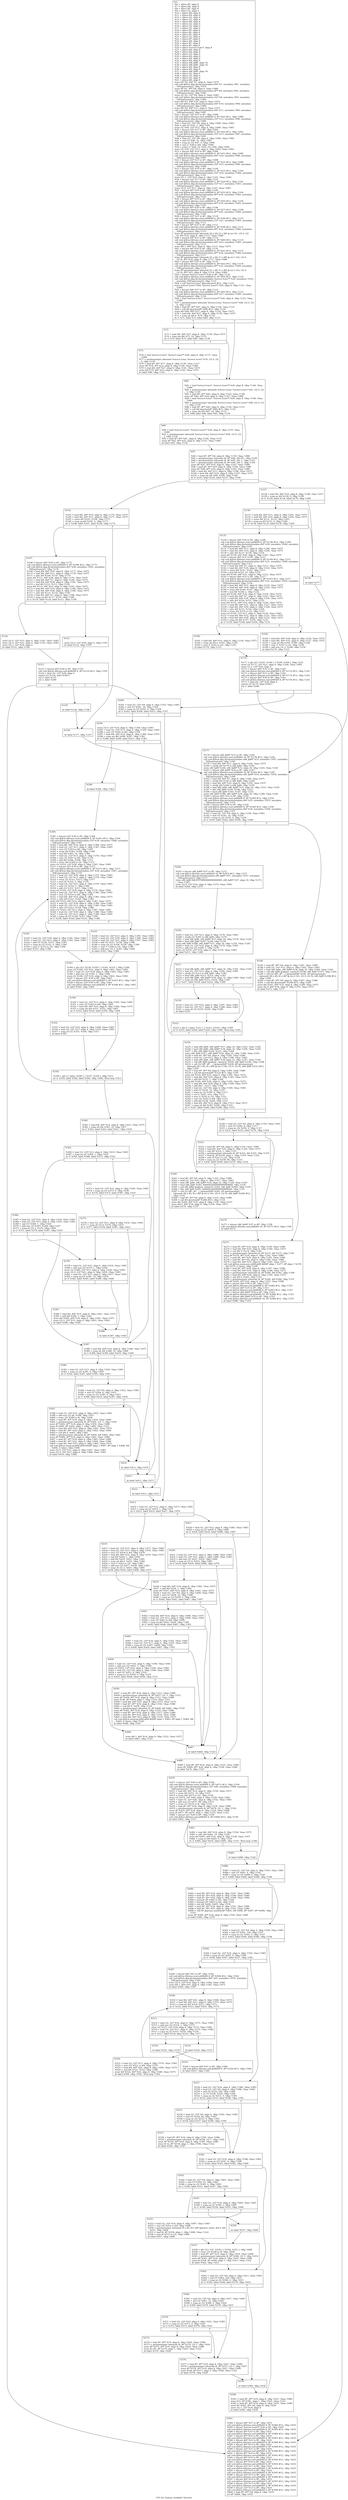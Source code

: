 digraph "CFG for 'human_readable' function" {
	label="CFG for 'human_readable' function";

	Node0x1908ae0 [shape=record,label="{%5:\l  %6 = alloca i8*, align 8\l  %7 = alloca i64, align 8\l  %8 = alloca i8*, align 8\l  %9 = alloca i32, align 4\l  %10 = alloca i64, align 8\l  %11 = alloca i64, align 8\l  %12 = alloca i32, align 4\l  %13 = alloca i32, align 4\l  %14 = alloca i64, align 8\l  %15 = alloca i32, align 4\l  %16 = alloca i32, align 4\l  %17 = alloca i32, align 4\l  %18 = alloca i8*, align 8\l  %19 = alloca i8*, align 8\l  %20 = alloca i8*, align 8\l  %21 = alloca i32, align 4\l  %22 = alloca i8*, align 8\l  %23 = alloca i64, align 8\l  %24 = alloca i8*, align 8\l  %25 = alloca i8*, align 8\l  %26 = alloca %struct.lconv*, align 8\l  %27 = alloca i64, align 8\l  %28 = alloca i64, align 8\l  %29 = alloca i32, align 4\l  %30 = alloca i64, align 8\l  %31 = alloca i64, align 8\l  %32 = alloca i64, align 8\l  %33 = alloca x86_fp80, align 16\l  %34 = alloca x86_fp80, align 16\l  %35 = alloca i64, align 8\l  %36 = alloca i64, align 8\l  %37 = alloca x86_fp80, align 16\l  %38 = alloca i32, align 4\l  %39 = alloca i32, align 4\l  %40 = alloca i32, align 4\l  %41 = alloca i64, align 8\l  store i64 %0, i64* %7, align 8, !tbaa !1075\l  call void @llvm.dbg.declare(metadata i64* %7, metadata !991, metadata\l... !DIExpression()), !dbg !1079\l  store i8* %1, i8** %8, align 8, !tbaa !1080\l  call void @llvm.dbg.declare(metadata i8** %8, metadata !992, metadata\l... !DIExpression()), !dbg !1082\l  store i32 %2, i32* %9, align 4, !tbaa !1083\l  call void @llvm.dbg.declare(metadata i32* %9, metadata !993, metadata\l... !DIExpression()), !dbg !1085\l  store i64 %3, i64* %10, align 8, !tbaa !1075\l  call void @llvm.dbg.declare(metadata i64* %10, metadata !994, metadata\l... !DIExpression()), !dbg !1086\l  store i64 %4, i64* %11, align 8, !tbaa !1075\l  call void @llvm.dbg.declare(metadata i64* %11, metadata !995, metadata\l... !DIExpression()), !dbg !1087\l  %42 = bitcast i32* %12 to i8*, !dbg !1088\l  call void @llvm.lifetime.start.p0i8(i64 4, i8* %42) #12, !dbg !1088\l  call void @llvm.dbg.declare(metadata i32* %12, metadata !996, metadata\l... !DIExpression()), !dbg !1089\l  %43 = load i32, i32* %9, align 4, !dbg !1090, !tbaa !1083\l  %44 = and i32 %43, 3, !dbg !1091\l  store i32 %44, i32* %12, align 4, !dbg !1089, !tbaa !1083\l  %45 = bitcast i32* %13 to i8*, !dbg !1092\l  call void @llvm.lifetime.start.p0i8(i64 4, i8* %45) #12, !dbg !1092\l  call void @llvm.dbg.declare(metadata i32* %13, metadata !997, metadata\l... !DIExpression()), !dbg !1093\l  %46 = load i32, i32* %9, align 4, !dbg !1094, !tbaa !1083\l  %47 = and i32 %46, 32, !dbg !1095\l  %48 = icmp ne i32 %47, 0, !dbg !1094\l  %49 = zext i1 %48 to i64, !dbg !1094\l  %50 = select i1 %48, i32 1024, i32 1000, !dbg !1094\l  store i32 %50, i32* %13, align 4, !dbg !1093, !tbaa !1083\l  %51 = bitcast i64* %14 to i8*, !dbg !1096\l  call void @llvm.lifetime.start.p0i8(i64 8, i8* %51) #12, !dbg !1096\l  call void @llvm.dbg.declare(metadata i64* %14, metadata !998, metadata\l... !DIExpression()), !dbg !1097\l  %52 = bitcast i32* %15 to i8*, !dbg !1098\l  call void @llvm.lifetime.start.p0i8(i64 4, i8* %52) #12, !dbg !1098\l  call void @llvm.dbg.declare(metadata i32* %15, metadata !999, metadata\l... !DIExpression()), !dbg !1099\l  %53 = bitcast i32* %16 to i8*, !dbg !1100\l  call void @llvm.lifetime.start.p0i8(i64 4, i8* %53) #12, !dbg !1100\l  call void @llvm.dbg.declare(metadata i32* %16, metadata !1000, metadata\l... !DIExpression()), !dbg !1101\l  store i32 -1, i32* %16, align 4, !dbg !1101, !tbaa !1083\l  %54 = bitcast i32* %17 to i8*, !dbg !1102\l  call void @llvm.lifetime.start.p0i8(i64 4, i8* %54) #12, !dbg !1102\l  call void @llvm.dbg.declare(metadata i32* %17, metadata !1001, metadata\l... !DIExpression()), !dbg !1103\l  store i32 8, i32* %17, align 4, !dbg !1103, !tbaa !1083\l  %55 = bitcast i8** %18 to i8*, !dbg !1104\l  call void @llvm.lifetime.start.p0i8(i64 8, i8* %55) #12, !dbg !1104\l  call void @llvm.dbg.declare(metadata i8** %18, metadata !1002, metadata\l... !DIExpression()), !dbg !1105\l  %56 = bitcast i8** %19 to i8*, !dbg !1106\l  call void @llvm.lifetime.start.p0i8(i64 8, i8* %56) #12, !dbg !1106\l  call void @llvm.dbg.declare(metadata i8** %19, metadata !1003, metadata\l... !DIExpression()), !dbg !1107\l  %57 = bitcast i8** %20 to i8*, !dbg !1108\l  call void @llvm.lifetime.start.p0i8(i64 8, i8* %57) #12, !dbg !1108\l  call void @llvm.dbg.declare(metadata i8** %20, metadata !1004, metadata\l... !DIExpression()), !dbg !1109\l  %58 = bitcast i32* %21 to i8*, !dbg !1110\l  call void @llvm.lifetime.start.p0i8(i64 4, i8* %58) #12, !dbg !1110\l  call void @llvm.dbg.declare(metadata i32* %21, metadata !1005, metadata\l... !DIExpression()), !dbg !1111\l  %59 = bitcast i8** %22 to i8*, !dbg !1112\l  call void @llvm.lifetime.start.p0i8(i64 8, i8* %59) #12, !dbg !1112\l  call void @llvm.dbg.declare(metadata i8** %22, metadata !1006, metadata\l... !DIExpression()), !dbg !1113\l  store i8* getelementptr inbounds ([2 x i8], [2 x i8]* @.str.141, i32 0, i32\l... 0), i8** %22, align 8, !dbg !1113, !tbaa !1080\l  %60 = bitcast i64* %23 to i8*, !dbg !1114\l  call void @llvm.lifetime.start.p0i8(i64 8, i8* %60) #12, !dbg !1114\l  call void @llvm.dbg.declare(metadata i64* %23, metadata !1007, metadata\l... !DIExpression()), !dbg !1115\l  store i64 1, i64* %23, align 8, !dbg !1115, !tbaa !1075\l  %61 = bitcast i8** %24 to i8*, !dbg !1116\l  call void @llvm.lifetime.start.p0i8(i64 8, i8* %61) #12, !dbg !1116\l  call void @llvm.dbg.declare(metadata i8** %24, metadata !1008, metadata\l... !DIExpression()), !dbg !1117\l  store i8* getelementptr inbounds ([1 x i8], [1 x i8]* @.str.1.142, i32 0,\l... i32 0), i8** %24, align 8, !dbg !1117, !tbaa !1080\l  %62 = bitcast i8** %25 to i8*, !dbg !1118\l  call void @llvm.lifetime.start.p0i8(i64 8, i8* %62) #12, !dbg !1118\l  call void @llvm.dbg.declare(metadata i8** %25, metadata !1009, metadata\l... !DIExpression()), !dbg !1119\l  store i8* getelementptr inbounds ([1 x i8], [1 x i8]* @.str.1.142, i32 0,\l... i32 0), i8** %25, align 8, !dbg !1119, !tbaa !1080\l  %63 = bitcast %struct.lconv** %26 to i8*, !dbg !1120\l  call void @llvm.lifetime.start.p0i8(i64 8, i8* %63) #12, !dbg !1120\l  call void @llvm.dbg.declare(metadata %struct.lconv** %26, metadata !1010,\l... metadata !DIExpression()), !dbg !1121\l  %64 = call %struct.lconv* @localeconv() #12, !dbg !1122\l  store %struct.lconv* %64, %struct.lconv** %26, align 8, !dbg !1121, !tbaa\l... !1080\l  %65 = bitcast i64* %27 to i8*, !dbg !1123\l  call void @llvm.lifetime.start.p0i8(i64 8, i8* %65) #12, !dbg !1123\l  call void @llvm.dbg.declare(metadata i64* %27, metadata !1040, metadata\l... !DIExpression()), !dbg !1124\l  %66 = load %struct.lconv*, %struct.lconv** %26, align 8, !dbg !1125, !tbaa\l... !1080\l  %67 = getelementptr inbounds %struct.lconv, %struct.lconv* %66, i32 0, i32\l... 0, !dbg !1126\l  %68 = load i8*, i8** %67, align 8, !dbg !1126, !tbaa !1127\l  %69 = call i64 @strlen(i8* %68) #15, !dbg !1129\l  store i64 %69, i64* %27, align 8, !dbg !1124, !tbaa !1075\l  %70 = load i64, i64* %27, align 8, !dbg !1130, !tbaa !1075\l  %71 = icmp ult i64 0, %70, !dbg !1132\l  br i1 %71, label %72, label %80, !dbg !1133\l|{<s0>T|<s1>F}}"];
	Node0x1908ae0:s0 -> Node0x19094f0;
	Node0x1908ae0:s1 -> Node0x1909590;
	Node0x19094f0 [shape=record,label="{%72:\l\l  %73 = load i64, i64* %27, align 8, !dbg !1134, !tbaa !1075\l  %74 = icmp ule i64 %73, 16, !dbg !1135\l  br i1 %74, label %75, label %80, !dbg !1136\l|{<s0>T|<s1>F}}"];
	Node0x19094f0:s0 -> Node0x1909540;
	Node0x19094f0:s1 -> Node0x1909590;
	Node0x1909540 [shape=record,label="{%75:\l\l  %76 = load %struct.lconv*, %struct.lconv** %26, align 8, !dbg !1137, !tbaa\l... !1080\l  %77 = getelementptr inbounds %struct.lconv, %struct.lconv* %76, i32 0, i32\l... 0, !dbg !1139\l  %78 = load i8*, i8** %77, align 8, !dbg !1139, !tbaa !1127\l  store i8* %78, i8** %22, align 8, !dbg !1140, !tbaa !1080\l  %79 = load i64, i64* %27, align 8, !dbg !1141, !tbaa !1075\l  store i64 %79, i64* %23, align 8, !dbg !1142, !tbaa !1075\l  br label %80, !dbg !1143\l}"];
	Node0x1909540 -> Node0x1909590;
	Node0x1909590 [shape=record,label="{%80:\l\l  %81 = load %struct.lconv*, %struct.lconv** %26, align 8, !dbg !1144, !tbaa\l... !1080\l  %82 = getelementptr inbounds %struct.lconv, %struct.lconv* %81, i32 0, i32\l... 2, !dbg !1145\l  %83 = load i8*, i8** %82, align 8, !dbg !1145, !tbaa !1146\l  store i8* %83, i8** %24, align 8, !dbg !1147, !tbaa !1080\l  %84 = load %struct.lconv*, %struct.lconv** %26, align 8, !dbg !1148, !tbaa\l... !1080\l  %85 = getelementptr inbounds %struct.lconv, %struct.lconv* %84, i32 0, i32\l... 1, !dbg !1150\l  %86 = load i8*, i8** %85, align 8, !dbg !1150, !tbaa !1151\l  %87 = call i64 @strlen(i8* %86) #15, !dbg !1152\l  %88 = icmp ule i64 %87, 16, !dbg !1153\l  br i1 %88, label %89, label %93, !dbg !1154\l|{<s0>T|<s1>F}}"];
	Node0x1909590:s0 -> Node0x19095e0;
	Node0x1909590:s1 -> Node0x1909630;
	Node0x19095e0 [shape=record,label="{%89:\l\l  %90 = load %struct.lconv*, %struct.lconv** %26, align 8, !dbg !1155, !tbaa\l... !1080\l  %91 = getelementptr inbounds %struct.lconv, %struct.lconv* %90, i32 0, i32\l... 1, !dbg !1156\l  %92 = load i8*, i8** %91, align 8, !dbg !1156, !tbaa !1151\l  store i8* %92, i8** %25, align 8, !dbg !1157, !tbaa !1080\l  br label %93, !dbg !1158\l}"];
	Node0x19095e0 -> Node0x1909630;
	Node0x1909630 [shape=record,label="{%93:\l\l  %94 = load i8*, i8** %8, align 8, !dbg !1159, !tbaa !1080\l  %95 = getelementptr inbounds i8, i8* %94, i64 651, !dbg !1160\l  %96 = getelementptr inbounds i8, i8* %95, i64 -1, !dbg !1161\l  %97 = getelementptr inbounds i8, i8* %96, i64 -3, !dbg !1162\l  store i8* %97, i8** %19, align 8, !dbg !1163, !tbaa !1080\l  %98 = load i8*, i8** %19, align 8, !dbg !1164, !tbaa !1080\l  store i8* %98, i8** %18, align 8, !dbg !1165, !tbaa !1080\l  %99 = load i64, i64* %11, align 8, !dbg !1166, !tbaa !1075\l  %100 = load i64, i64* %10, align 8, !dbg !1167, !tbaa !1075\l  %101 = icmp ule i64 %99, %100, !dbg !1168\l  br i1 %101, label %102, label %127, !dbg !1169\l|{<s0>T|<s1>F}}"];
	Node0x1909630:s0 -> Node0x1909680;
	Node0x1909630:s1 -> Node0x19098b0;
	Node0x1909680 [shape=record,label="{%102:\l\l  %103 = load i64, i64* %10, align 8, !dbg !1170, !tbaa !1075\l  %104 = load i64, i64* %11, align 8, !dbg !1171, !tbaa !1075\l  %105 = urem i64 %103, %104, !dbg !1172\l  %106 = icmp eq i64 %105, 0, !dbg !1173\l  br i1 %106, label %107, label %126, !dbg !1174\l|{<s0>T|<s1>F}}"];
	Node0x1909680:s0 -> Node0x19096d0;
	Node0x1909680:s1 -> Node0x1909860;
	Node0x19096d0 [shape=record,label="{%107:\l\l  %108 = bitcast i64* %28 to i8*, !dbg !1175\l  call void @llvm.lifetime.start.p0i8(i64 8, i8* %108) #12, !dbg !1175\l  call void @llvm.dbg.declare(metadata i64* %28, metadata !1041, metadata\l... !DIExpression()), !dbg !1176\l  %109 = load i64, i64* %10, align 8, !dbg !1177, !tbaa !1075\l  %110 = load i64, i64* %11, align 8, !dbg !1178, !tbaa !1075\l  %111 = udiv i64 %109, %110, !dbg !1179\l  store i64 %111, i64* %28, align 8, !dbg !1176, !tbaa !1075\l  %112 = load i64, i64* %7, align 8, !dbg !1180, !tbaa !1075\l  %113 = load i64, i64* %28, align 8, !dbg !1181, !tbaa !1075\l  %114 = mul i64 %112, %113, !dbg !1182\l  store i64 %114, i64* %14, align 8, !dbg !1183, !tbaa !1075\l  %115 = load i64, i64* %14, align 8, !dbg !1184, !tbaa !1075\l  %116 = load i64, i64* %28, align 8, !dbg !1186, !tbaa !1075\l  %117 = udiv i64 %115, %116, !dbg !1187\l  %118 = load i64, i64* %7, align 8, !dbg !1188, !tbaa !1075\l  %119 = icmp eq i64 %117, %118, !dbg !1189\l  br i1 %119, label %120, label %121, !dbg !1190\l|{<s0>T|<s1>F}}"];
	Node0x19096d0:s0 -> Node0x1909720;
	Node0x19096d0:s1 -> Node0x1909770;
	Node0x1909720 [shape=record,label="{%120:\l\l  store i32 0, i32* %15, align 4, !dbg !1191, !tbaa !1083\l  store i32 0, i32* %21, align 4, !dbg !1193, !tbaa !1083\l  store i32 2, i32* %29, align 4\l  br label %122, !dbg !1194\l}"];
	Node0x1909720 -> Node0x19097c0;
	Node0x1909770 [shape=record,label="{%121:\l\l  store i32 0, i32* %29, align 4, !dbg !1195\l  br label %122, !dbg !1195\l}"];
	Node0x1909770 -> Node0x19097c0;
	Node0x19097c0 [shape=record,label="{%122:\l\l  %123 = bitcast i64* %28 to i8*, !dbg !1195\l  call void @llvm.lifetime.end.p0i8(i64 8, i8* %123) #12, !dbg !1195\l  %124 = load i32, i32* %29, align 4\l  switch i32 %124, label %583 [\l    i32 0, label %125\l    i32 2, label %290\l  ]\l|{<s0>def|<s1>0|<s2>2}}"];
	Node0x19097c0:s0 -> Node0x190b3e0;
	Node0x19097c0:s1 -> Node0x1909810;
	Node0x19097c0:s2 -> Node0x1909ef0;
	Node0x1909810 [shape=record,label="{%125:\l\l  br label %126, !dbg !1196\l}"];
	Node0x1909810 -> Node0x1909860;
	Node0x1909860 [shape=record,label="{%126:\l\l  br label %177, !dbg !1197\l}"];
	Node0x1909860 -> Node0x1909ae0;
	Node0x19098b0 [shape=record,label="{%127:\l\l  %128 = load i64, i64* %10, align 8, !dbg !1198, !tbaa !1075\l  %129 = icmp ne i64 %128, 0, !dbg !1199\l  br i1 %129, label %130, label %176, !dbg !1200\l|{<s0>T|<s1>F}}"];
	Node0x19098b0:s0 -> Node0x1909900;
	Node0x19098b0:s1 -> Node0x1909a90;
	Node0x1909900 [shape=record,label="{%130:\l\l  %131 = load i64, i64* %11, align 8, !dbg !1201, !tbaa !1075\l  %132 = load i64, i64* %10, align 8, !dbg !1202, !tbaa !1075\l  %133 = urem i64 %131, %132, !dbg !1203\l  %134 = icmp eq i64 %133, 0, !dbg !1204\l  br i1 %134, label %135, label %176, !dbg !1205\l|{<s0>T|<s1>F}}"];
	Node0x1909900:s0 -> Node0x1909950;
	Node0x1909900:s1 -> Node0x1909a90;
	Node0x1909950 [shape=record,label="{%135:\l\l  %136 = bitcast i64* %30 to i8*, !dbg !1206\l  call void @llvm.lifetime.start.p0i8(i64 8, i8* %136) #12, !dbg !1206\l  call void @llvm.dbg.declare(metadata i64* %30, metadata !1046, metadata\l... !DIExpression()), !dbg !1207\l  %137 = load i64, i64* %11, align 8, !dbg !1208, !tbaa !1075\l  %138 = load i64, i64* %10, align 8, !dbg !1209, !tbaa !1075\l  %139 = udiv i64 %137, %138, !dbg !1210\l  store i64 %139, i64* %30, align 8, !dbg !1207, !tbaa !1075\l  %140 = bitcast i64* %31 to i8*, !dbg !1211\l  call void @llvm.lifetime.start.p0i8(i64 8, i8* %140) #12, !dbg !1211\l  call void @llvm.dbg.declare(metadata i64* %31, metadata !1049, metadata\l... !DIExpression()), !dbg !1212\l  %141 = load i64, i64* %7, align 8, !dbg !1213, !tbaa !1075\l  %142 = load i64, i64* %30, align 8, !dbg !1214, !tbaa !1075\l  %143 = urem i64 %141, %142, !dbg !1215\l  %144 = mul i64 %143, 10, !dbg !1216\l  store i64 %144, i64* %31, align 8, !dbg !1212, !tbaa !1075\l  %145 = bitcast i64* %32 to i8*, !dbg !1217\l  call void @llvm.lifetime.start.p0i8(i64 8, i8* %145) #12, !dbg !1217\l  call void @llvm.dbg.declare(metadata i64* %32, metadata !1050, metadata\l... !DIExpression()), !dbg !1218\l  %146 = load i64, i64* %31, align 8, !dbg !1219, !tbaa !1075\l  %147 = load i64, i64* %30, align 8, !dbg !1220, !tbaa !1075\l  %148 = urem i64 %146, %147, !dbg !1221\l  %149 = mul i64 %148, 2, !dbg !1222\l  store i64 %149, i64* %32, align 8, !dbg !1218, !tbaa !1075\l  %150 = load i64, i64* %7, align 8, !dbg !1223, !tbaa !1075\l  %151 = load i64, i64* %30, align 8, !dbg !1224, !tbaa !1075\l  %152 = udiv i64 %150, %151, !dbg !1225\l  store i64 %152, i64* %14, align 8, !dbg !1226, !tbaa !1075\l  %153 = load i64, i64* %31, align 8, !dbg !1227, !tbaa !1075\l  %154 = load i64, i64* %30, align 8, !dbg !1228, !tbaa !1075\l  %155 = udiv i64 %153, %154, !dbg !1229\l  %156 = trunc i64 %155 to i32, !dbg !1227\l  store i32 %156, i32* %15, align 4, !dbg !1230, !tbaa !1083\l  %157 = load i64, i64* %32, align 8, !dbg !1231, !tbaa !1075\l  %158 = load i64, i64* %30, align 8, !dbg !1232, !tbaa !1075\l  %159 = icmp ult i64 %157, %158, !dbg !1233\l  br i1 %159, label %160, label %164, !dbg !1231\l|{<s0>T|<s1>F}}"];
	Node0x1909950:s0 -> Node0x19099a0;
	Node0x1909950:s1 -> Node0x19099f0;
	Node0x19099a0 [shape=record,label="{%160:\l\l  %161 = load i64, i64* %32, align 8, !dbg !1234, !tbaa !1075\l  %162 = icmp ult i64 0, %161, !dbg !1235\l  %163 = zext i1 %162 to i32, !dbg !1235\l  br label %170, !dbg !1231\l}"];
	Node0x19099a0 -> Node0x1909a40;
	Node0x19099f0 [shape=record,label="{%164:\l\l  %165 = load i64, i64* %30, align 8, !dbg !1236, !tbaa !1075\l  %166 = load i64, i64* %32, align 8, !dbg !1237, !tbaa !1075\l  %167 = icmp ult i64 %165, %166, !dbg !1238\l  %168 = zext i1 %167 to i32, !dbg !1238\l  %169 = add nsw i32 2, %168, !dbg !1239\l  br label %170, !dbg !1231\l}"];
	Node0x19099f0 -> Node0x1909a40;
	Node0x1909a40 [shape=record,label="{%170:\l\l  %171 = phi i32 [ %163, %160 ], [ %169, %164 ], !dbg !1231\l  store i32 %171, i32* %21, align 4, !dbg !1240, !tbaa !1083\l  store i32 2, i32* %29, align 4\l  %172 = bitcast i64* %32 to i8*, !dbg !1241\l  call void @llvm.lifetime.end.p0i8(i64 8, i8* %172) #12, !dbg !1241\l  %173 = bitcast i64* %31 to i8*, !dbg !1241\l  call void @llvm.lifetime.end.p0i8(i64 8, i8* %173) #12, !dbg !1241\l  %174 = bitcast i64* %30 to i8*, !dbg !1241\l  call void @llvm.lifetime.end.p0i8(i64 8, i8* %174) #12, !dbg !1241\l  %175 = load i32, i32* %29, align 4\l  switch i32 %175, label %583 [\l    i32 2, label %290\l  ]\l|{<s0>def|<s1>2}}"];
	Node0x1909a40:s0 -> Node0x190b3e0;
	Node0x1909a40:s1 -> Node0x1909ef0;
	Node0x1909a90 [shape=record,label="{%176:\l\l  br label %177\l}"];
	Node0x1909a90 -> Node0x1909ae0;
	Node0x1909ae0 [shape=record,label="{%177:\l\l  %178 = bitcast x86_fp80* %33 to i8*, !dbg !1242\l  call void @llvm.lifetime.start.p0i8(i64 16, i8* %178) #12, !dbg !1242\l  call void @llvm.dbg.declare(metadata x86_fp80* %33, metadata !1051, metadata\l... !DIExpression()), !dbg !1243\l  %179 = load i64, i64* %11, align 8, !dbg !1244, !tbaa !1075\l  %180 = uitofp i64 %179 to x86_fp80, !dbg !1244\l  store x86_fp80 %180, x86_fp80* %33, align 16, !dbg !1243, !tbaa !1245\l  %181 = bitcast x86_fp80* %34 to i8*, !dbg !1247\l  call void @llvm.lifetime.start.p0i8(i64 16, i8* %181) #12, !dbg !1247\l  call void @llvm.dbg.declare(metadata x86_fp80* %34, metadata !1054, metadata\l... !DIExpression()), !dbg !1248\l  %182 = load i64, i64* %7, align 8, !dbg !1249, !tbaa !1075\l  %183 = uitofp i64 %182 to x86_fp80, !dbg !1249\l  %184 = load i64, i64* %10, align 8, !dbg !1250, !tbaa !1075\l  %185 = uitofp i64 %184 to x86_fp80, !dbg !1250\l  %186 = load x86_fp80, x86_fp80* %33, align 16, !dbg !1251, !tbaa !1245\l  %187 = fdiv x86_fp80 %185, %186, !dbg !1252\l  %188 = fmul x86_fp80 %183, %187, !dbg !1253\l  store x86_fp80 %188, x86_fp80* %34, align 16, !dbg !1248, !tbaa !1245\l  %189 = bitcast i64* %35 to i8*, !dbg !1254\l  call void @llvm.lifetime.start.p0i8(i64 8, i8* %189) #12, !dbg !1254\l  call void @llvm.dbg.declare(metadata i64* %35, metadata !1055, metadata\l... !DIExpression()), !dbg !1255\l  %190 = bitcast i64* %36 to i8*, !dbg !1256\l  call void @llvm.lifetime.start.p0i8(i64 8, i8* %190) #12, !dbg !1256\l  call void @llvm.dbg.declare(metadata i64* %36, metadata !1056, metadata\l... !DIExpression()), !dbg !1257\l  %191 = load i32, i32* %9, align 4, !dbg !1258, !tbaa !1083\l  %192 = and i32 %191, 16, !dbg !1259\l  %193 = icmp ne i32 %192, 0, !dbg !1259\l  br i1 %193, label %202, label %194, !dbg !1260\l|{<s0>T|<s1>F}}"];
	Node0x1909ae0:s0 -> Node0x1909b80;
	Node0x1909ae0:s1 -> Node0x1909b30;
	Node0x1909b30 [shape=record,label="{%194:\l\l  %195 = load i8*, i8** %8, align 8, !dbg !1261, !tbaa !1080\l  %196 = load i32, i32* %12, align 4, !dbg !1263, !tbaa !1083\l  %197 = load x86_fp80, x86_fp80* %34, align 16, !dbg !1264, !tbaa !1245\l  %198 = call x86_fp80 @adjust_value(i32 %196, x86_fp80 %197), !dbg !1265\l  %199 = call i32 (i8*, i8*, ...) @sprintf(i8* %195, i8* getelementptr\l... inbounds ([6 x i8], [6 x i8]* @.str.2.143, i32 0, i32 0), x86_fp80 %198) #12,\l... !dbg !1266\l  %200 = load i8*, i8** %8, align 8, !dbg !1267, !tbaa !1080\l  %201 = call i64 @strlen(i8* %200) #15, !dbg !1268\l  store i64 %201, i64* %35, align 8, !dbg !1269, !tbaa !1075\l  store i64 0, i64* %36, align 8, !dbg !1270, !tbaa !1075\l  br label %272, !dbg !1271\l}"];
	Node0x1909b30 -> Node0x1909ea0;
	Node0x1909b80 [shape=record,label="{%202:\l\l  %203 = bitcast x86_fp80* %37 to i8*, !dbg !1272\l  call void @llvm.lifetime.start.p0i8(i64 16, i8* %203) #12, !dbg !1272\l  call void @llvm.dbg.declare(metadata x86_fp80* %37, metadata !1057, metadata\l... !DIExpression()), !dbg !1273\l  store x86_fp80 0xK3FFF8000000000000000, x86_fp80* %37, align 16, !dbg !1273,\l... !tbaa !1245\l  store i32 0, i32* %16, align 4, !dbg !1274, !tbaa !1083\l  br label %204, !dbg !1275\l}"];
	Node0x1909b80 -> Node0x1909bd0;
	Node0x1909bd0 [shape=record,label="{%204:\l\l  %205 = load i32, i32* %13, align 4, !dbg !1276, !tbaa !1083\l  %206 = uitofp i32 %205 to x86_fp80, !dbg !1276\l  %207 = load x86_fp80, x86_fp80* %37, align 16, !dbg !1278, !tbaa !1245\l  %208 = fmul x86_fp80 %207, %206, !dbg !1278\l  store x86_fp80 %208, x86_fp80* %37, align 16, !dbg !1278, !tbaa !1245\l  %209 = load i32, i32* %16, align 4, !dbg !1279, !tbaa !1083\l  %210 = add nsw i32 %209, 1, !dbg !1279\l  store i32 %210, i32* %16, align 4, !dbg !1279, !tbaa !1083\l  br label %211, !dbg !1280\l}"];
	Node0x1909bd0 -> Node0x1909c20;
	Node0x1909c20 [shape=record,label="{%211:\l\l  %212 = load x86_fp80, x86_fp80* %37, align 16, !dbg !1281, !tbaa !1245\l  %213 = load i32, i32* %13, align 4, !dbg !1282, !tbaa !1083\l  %214 = uitofp i32 %213 to x86_fp80, !dbg !1282\l  %215 = fmul x86_fp80 %212, %214, !dbg !1283\l  %216 = load x86_fp80, x86_fp80* %34, align 16, !dbg !1284, !tbaa !1245\l  %217 = fcmp ole x86_fp80 %215, %216, !dbg !1285\l  br i1 %217, label %218, label %222, !dbg !1286\l|{<s0>T|<s1>F}}"];
	Node0x1909c20:s0 -> Node0x1909c70;
	Node0x1909c20:s1 -> Node0x1909cc0;
	Node0x1909c70 [shape=record,label="{%218:\l\l  %219 = load i32, i32* %16, align 4, !dbg !1287, !tbaa !1083\l  %220 = load i32, i32* %17, align 4, !dbg !1288, !tbaa !1083\l  %221 = icmp slt i32 %219, %220, !dbg !1289\l  br label %222\l}"];
	Node0x1909c70 -> Node0x1909cc0;
	Node0x1909cc0 [shape=record,label="{%222:\l\l  %223 = phi i1 [ false, %211 ], [ %221, %218 ], !dbg !1290\l  br i1 %223, label %204, label %224, !dbg !1280, !llvm.loop !1291\l|{<s0>T|<s1>F}}"];
	Node0x1909cc0:s0 -> Node0x1909bd0;
	Node0x1909cc0:s1 -> Node0x1909d10;
	Node0x1909d10 [shape=record,label="{%224:\l\l  %225 = load x86_fp80, x86_fp80* %37, align 16, !dbg !1293, !tbaa !1245\l  %226 = load x86_fp80, x86_fp80* %34, align 16, !dbg !1294, !tbaa !1245\l  %227 = fdiv x86_fp80 %226, %225, !dbg !1294\l  store x86_fp80 %227, x86_fp80* %34, align 16, !dbg !1294, !tbaa !1245\l  %228 = load i8*, i8** %8, align 8, !dbg !1295, !tbaa !1080\l  %229 = load i32, i32* %12, align 4, !dbg !1296, !tbaa !1083\l  %230 = load x86_fp80, x86_fp80* %34, align 16, !dbg !1297, !tbaa !1245\l  %231 = call x86_fp80 @adjust_value(i32 %229, x86_fp80 %230), !dbg !1298\l  %232 = call i32 (i8*, i8*, ...) @sprintf(i8* %228, i8* getelementptr\l... inbounds ([6 x i8], [6 x i8]* @.str.3.144, i32 0, i32 0), x86_fp80 %231) #12,\l... !dbg !1299\l  %233 = load i8*, i8** %8, align 8, !dbg !1300, !tbaa !1080\l  %234 = call i64 @strlen(i8* %233) #15, !dbg !1301\l  store i64 %234, i64* %35, align 8, !dbg !1302, !tbaa !1075\l  %235 = load i64, i64* %23, align 8, !dbg !1303, !tbaa !1075\l  %236 = add i64 %235, 1, !dbg !1304\l  store i64 %236, i64* %36, align 8, !dbg !1305, !tbaa !1075\l  %237 = load i64, i64* %36, align 8, !dbg !1306, !tbaa !1075\l  %238 = add i64 1, %237, !dbg !1308\l  %239 = load i32, i32* %9, align 4, !dbg !1309, !tbaa !1083\l  %240 = and i32 %239, 32, !dbg !1310\l  %241 = icmp ne i32 %240, 0, !dbg !1311\l  %242 = xor i1 %241, true, !dbg !1311\l  %243 = zext i1 %242 to i32, !dbg !1311\l  %244 = sext i32 %243 to i64, !dbg !1311\l  %245 = add i64 %238, %244, !dbg !1312\l  %246 = load i64, i64* %35, align 8, !dbg !1313, !tbaa !1075\l  %247 = icmp ult i64 %245, %246, !dbg !1314\l  br i1 %247, label %260, label %248, !dbg !1315\l|{<s0>T|<s1>F}}"];
	Node0x1909d10:s0 -> Node0x1909e00;
	Node0x1909d10:s1 -> Node0x1909d60;
	Node0x1909d60 [shape=record,label="{%248:\l\l  %249 = load i32, i32* %9, align 4, !dbg !1316, !tbaa !1083\l  %250 = and i32 %249, 8, !dbg !1317\l  %251 = icmp ne i32 %250, 0, !dbg !1317\l  br i1 %251, label %252, label %270, !dbg !1318\l|{<s0>T|<s1>F}}"];
	Node0x1909d60:s0 -> Node0x1909db0;
	Node0x1909d60:s1 -> Node0x1909e50;
	Node0x1909db0 [shape=record,label="{%252:\l\l  %253 = load i8*, i8** %8, align 8, !dbg !1319, !tbaa !1080\l  %254 = load i64, i64* %35, align 8, !dbg !1320, !tbaa !1075\l  %255 = sub i64 %254, 1, !dbg !1321\l  %256 = getelementptr inbounds i8, i8* %253, i64 %255, !dbg !1319\l  %257 = load i8, i8* %256, align 1, !dbg !1319, !tbaa !1322\l  %258 = sext i8 %257 to i32, !dbg !1319\l  %259 = icmp eq i32 %258, 48, !dbg !1323\l  br i1 %259, label %260, label %270, !dbg !1324\l|{<s0>T|<s1>F}}"];
	Node0x1909db0:s0 -> Node0x1909e00;
	Node0x1909db0:s1 -> Node0x1909e50;
	Node0x1909e00 [shape=record,label="{%260:\l\l  %261 = load i8*, i8** %8, align 8, !dbg !1325, !tbaa !1080\l  %262 = load i32, i32* %12, align 4, !dbg !1327, !tbaa !1083\l  %263 = load x86_fp80, x86_fp80* %34, align 16, !dbg !1328, !tbaa !1245\l  %264 = fmul x86_fp80 %263, 0xK4002A000000000000000, !dbg !1329\l  %265 = call x86_fp80 @adjust_value(i32 %262, x86_fp80 %264), !dbg !1330\l  %266 = fdiv x86_fp80 %265, 0xK4002A000000000000000, !dbg !1331\l  %267 = call i32 (i8*, i8*, ...) @sprintf(i8* %261, i8* getelementptr\l... inbounds ([6 x i8], [6 x i8]* @.str.2.143, i32 0, i32 0), x86_fp80 %266) #12,\l... !dbg !1332\l  %268 = load i8*, i8** %8, align 8, !dbg !1333, !tbaa !1080\l  %269 = call i64 @strlen(i8* %268) #15, !dbg !1334\l  store i64 %269, i64* %35, align 8, !dbg !1335, !tbaa !1075\l  store i64 0, i64* %36, align 8, !dbg !1336, !tbaa !1075\l  br label %270, !dbg !1337\l}"];
	Node0x1909e00 -> Node0x1909e50;
	Node0x1909e50 [shape=record,label="{%270:\l\l  %271 = bitcast x86_fp80* %37 to i8*, !dbg !1338\l  call void @llvm.lifetime.end.p0i8(i64 16, i8* %271) #12, !dbg !1338\l  br label %272\l}"];
	Node0x1909e50 -> Node0x1909ea0;
	Node0x1909ea0 [shape=record,label="{%272:\l\l  %273 = load i8*, i8** %19, align 8, !dbg !1339, !tbaa !1080\l  %274 = load i64, i64* %35, align 8, !dbg !1340, !tbaa !1075\l  %275 = sub i64 0, %274, !dbg !1341\l  %276 = getelementptr inbounds i8, i8* %273, i64 %275, !dbg !1341\l  store i8* %276, i8** %18, align 8, !dbg !1342, !tbaa !1080\l  %277 = load i8*, i8** %18, align 8, !dbg !1343, !tbaa !1080\l  %278 = load i8*, i8** %8, align 8, !dbg !1344, !tbaa !1080\l  %279 = load i64, i64* %35, align 8, !dbg !1345, !tbaa !1075\l  call void @llvm.memmove.p0i8.p0i8.i64(i8* align 1 %277, i8* align 1 %278,\l... i64 %279, i1 false), !dbg !1346\l  %280 = load i8*, i8** %18, align 8, !dbg !1347, !tbaa !1080\l  %281 = load i64, i64* %35, align 8, !dbg !1348, !tbaa !1075\l  %282 = getelementptr inbounds i8, i8* %280, i64 %281, !dbg !1349\l  %283 = load i64, i64* %36, align 8, !dbg !1350, !tbaa !1075\l  %284 = sub i64 0, %283, !dbg !1351\l  %285 = getelementptr inbounds i8, i8* %282, i64 %284, !dbg !1351\l  store i8* %285, i8** %20, align 8, !dbg !1352, !tbaa !1080\l  %286 = bitcast i64* %36 to i8*, !dbg !1353\l  call void @llvm.lifetime.end.p0i8(i64 8, i8* %286) #12, !dbg !1353\l  %287 = bitcast i64* %35 to i8*, !dbg !1353\l  call void @llvm.lifetime.end.p0i8(i64 8, i8* %287) #12, !dbg !1353\l  %288 = bitcast x86_fp80* %34 to i8*, !dbg !1353\l  call void @llvm.lifetime.end.p0i8(i64 16, i8* %288) #12, !dbg !1353\l  %289 = bitcast x86_fp80* %33 to i8*, !dbg !1353\l  call void @llvm.lifetime.end.p0i8(i64 16, i8* %289) #12, !dbg !1353\l  br label %486, !dbg !1354\l}"];
	Node0x1909ea0 -> Node0x190ab70;
	Node0x1909ef0 [shape=record,label="{%290:\l\l  %291 = load i32, i32* %9, align 4, !dbg !1355, !tbaa !1083\l  %292 = and i32 %291, 16, !dbg !1356\l  %293 = icmp ne i32 %292, 0, !dbg !1356\l  br i1 %293, label %294, label %413, !dbg !1357\l|{<s0>T|<s1>F}}"];
	Node0x1909ef0:s0 -> Node0x1909f40;
	Node0x1909ef0:s1 -> Node0x190a6c0;
	Node0x1909f40 [shape=record,label="{%294:\l\l  store i32 0, i32* %16, align 4, !dbg !1358, !tbaa !1083\l  %295 = load i32, i32* %13, align 4, !dbg !1359, !tbaa !1083\l  %296 = zext i32 %295 to i64, !dbg !1359\l  %297 = load i64, i64* %14, align 8, !dbg !1360, !tbaa !1075\l  %298 = icmp ule i64 %296, %297, !dbg !1361\l  br i1 %298, label %299, label %412, !dbg !1362\l|{<s0>T|<s1>F}}"];
	Node0x1909f40:s0 -> Node0x1909f90;
	Node0x1909f40:s1 -> Node0x190a670;
	Node0x1909f90 [shape=record,label="{%299:\l\l  br label %300, !dbg !1363\l}"];
	Node0x1909f90 -> Node0x1909fe0;
	Node0x1909fe0 [shape=record,label="{%300:\l\l  %301 = bitcast i32* %38 to i8*, !dbg !1364\l  call void @llvm.lifetime.start.p0i8(i64 4, i8* %301) #12, !dbg !1364\l  call void @llvm.dbg.declare(metadata i32* %38, metadata !1060, metadata\l... !DIExpression()), !dbg !1365\l  %302 = load i64, i64* %14, align 8, !dbg !1366, !tbaa !1075\l  %303 = load i32, i32* %13, align 4, !dbg !1367, !tbaa !1083\l  %304 = zext i32 %303 to i64, !dbg !1367\l  %305 = urem i64 %302, %304, !dbg !1368\l  %306 = mul i64 %305, 10, !dbg !1369\l  %307 = load i32, i32* %15, align 4, !dbg !1370, !tbaa !1083\l  %308 = sext i32 %307 to i64, !dbg !1370\l  %309 = add i64 %306, %308, !dbg !1371\l  %310 = trunc i64 %309 to i32, !dbg !1372\l  store i32 %310, i32* %38, align 4, !dbg !1365, !tbaa !1083\l  %311 = bitcast i32* %39 to i8*, !dbg !1373\l  call void @llvm.lifetime.start.p0i8(i64 4, i8* %311) #12, !dbg !1373\l  call void @llvm.dbg.declare(metadata i32* %39, metadata !1067, metadata\l... !DIExpression()), !dbg !1374\l  %312 = load i32, i32* %38, align 4, !dbg !1375, !tbaa !1083\l  %313 = load i32, i32* %13, align 4, !dbg !1376, !tbaa !1083\l  %314 = urem i32 %312, %313, !dbg !1377\l  %315 = mul i32 %314, 2, !dbg !1378\l  %316 = load i32, i32* %21, align 4, !dbg !1379, !tbaa !1083\l  %317 = ashr i32 %316, 1, !dbg !1380\l  %318 = add i32 %315, %317, !dbg !1381\l  store i32 %318, i32* %39, align 4, !dbg !1374, !tbaa !1083\l  %319 = load i32, i32* %13, align 4, !dbg !1382, !tbaa !1083\l  %320 = zext i32 %319 to i64, !dbg !1382\l  %321 = load i64, i64* %14, align 8, !dbg !1383, !tbaa !1075\l  %322 = udiv i64 %321, %320, !dbg !1383\l  store i64 %322, i64* %14, align 8, !dbg !1383, !tbaa !1075\l  %323 = load i32, i32* %38, align 4, !dbg !1384, !tbaa !1083\l  %324 = load i32, i32* %13, align 4, !dbg !1385, !tbaa !1083\l  %325 = udiv i32 %323, %324, !dbg !1386\l  store i32 %325, i32* %15, align 4, !dbg !1387, !tbaa !1083\l  %326 = load i32, i32* %39, align 4, !dbg !1388, !tbaa !1083\l  %327 = load i32, i32* %13, align 4, !dbg !1389, !tbaa !1083\l  %328 = icmp ult i32 %326, %327, !dbg !1390\l  br i1 %328, label %329, label %335, !dbg !1388\l|{<s0>T|<s1>F}}"];
	Node0x1909fe0:s0 -> Node0x190a030;
	Node0x1909fe0:s1 -> Node0x190a080;
	Node0x190a030 [shape=record,label="{%329:\l\l  %330 = load i32, i32* %39, align 4, !dbg !1391, !tbaa !1083\l  %331 = load i32, i32* %21, align 4, !dbg !1392, !tbaa !1083\l  %332 = add i32 %330, %331, !dbg !1393\l  %333 = icmp ne i32 %332, 0, !dbg !1394\l  %334 = zext i1 %333 to i32, !dbg !1394\l  br label %343, !dbg !1388\l}"];
	Node0x190a030 -> Node0x190a0d0;
	Node0x190a080 [shape=record,label="{%335:\l\l  %336 = load i32, i32* %13, align 4, !dbg !1395, !tbaa !1083\l  %337 = load i32, i32* %39, align 4, !dbg !1396, !tbaa !1083\l  %338 = load i32, i32* %21, align 4, !dbg !1397, !tbaa !1083\l  %339 = add i32 %337, %338, !dbg !1398\l  %340 = icmp ult i32 %336, %339, !dbg !1399\l  %341 = zext i1 %340 to i32, !dbg !1399\l  %342 = add nsw i32 2, %341, !dbg !1400\l  br label %343, !dbg !1388\l}"];
	Node0x190a080 -> Node0x190a0d0;
	Node0x190a0d0 [shape=record,label="{%343:\l\l  %344 = phi i32 [ %334, %329 ], [ %342, %335 ], !dbg !1388\l  store i32 %344, i32* %21, align 4, !dbg !1401, !tbaa !1083\l  %345 = load i32, i32* %16, align 4, !dbg !1402, !tbaa !1083\l  %346 = add nsw i32 %345, 1, !dbg !1402\l  store i32 %346, i32* %16, align 4, !dbg !1402, !tbaa !1083\l  %347 = bitcast i32* %39 to i8*, !dbg !1403\l  call void @llvm.lifetime.end.p0i8(i64 4, i8* %347) #12, !dbg !1403\l  %348 = bitcast i32* %38 to i8*, !dbg !1403\l  call void @llvm.lifetime.end.p0i8(i64 4, i8* %348) #12, !dbg !1403\l  br label %349, !dbg !1404\l}"];
	Node0x190a0d0 -> Node0x190a120;
	Node0x190a120 [shape=record,label="{%349:\l\l  %350 = load i32, i32* %13, align 4, !dbg !1405, !tbaa !1083\l  %351 = zext i32 %350 to i64, !dbg !1405\l  %352 = load i64, i64* %14, align 8, !dbg !1406, !tbaa !1075\l  %353 = icmp ule i64 %351, %352, !dbg !1407\l  br i1 %353, label %354, label %358, !dbg !1408\l|{<s0>T|<s1>F}}"];
	Node0x190a120:s0 -> Node0x190a170;
	Node0x190a120:s1 -> Node0x190a1c0;
	Node0x190a170 [shape=record,label="{%354:\l\l  %355 = load i32, i32* %16, align 4, !dbg !1409, !tbaa !1083\l  %356 = load i32, i32* %17, align 4, !dbg !1410, !tbaa !1083\l  %357 = icmp slt i32 %355, %356, !dbg !1411\l  br label %358\l}"];
	Node0x190a170 -> Node0x190a1c0;
	Node0x190a1c0 [shape=record,label="{%358:\l\l  %359 = phi i1 [ false, %349 ], [ %357, %354 ], !dbg !1412\l  br i1 %359, label %300, label %360, !dbg !1404, !llvm.loop !1413\l|{<s0>T|<s1>F}}"];
	Node0x190a1c0:s0 -> Node0x1909fe0;
	Node0x190a1c0:s1 -> Node0x190a210;
	Node0x190a210 [shape=record,label="{%360:\l\l  %361 = load i64, i64* %14, align 8, !dbg !1415, !tbaa !1075\l  %362 = icmp ult i64 %361, 10, !dbg !1417\l  br i1 %362, label %363, label %411, !dbg !1418\l|{<s0>T|<s1>F}}"];
	Node0x190a210:s0 -> Node0x190a260;
	Node0x190a210:s1 -> Node0x190a620;
	Node0x190a260 [shape=record,label="{%363:\l\l  %364 = load i32, i32* %12, align 4, !dbg !1419, !tbaa !1083\l  %365 = icmp eq i32 %364, 1, !dbg !1422\l  br i1 %365, label %366, label %372, !dbg !1423\l|{<s0>T|<s1>F}}"];
	Node0x190a260:s0 -> Node0x190a2b0;
	Node0x190a260:s1 -> Node0x190a300;
	Node0x190a2b0 [shape=record,label="{%366:\l\l  %367 = load i32, i32* %21, align 4, !dbg !1424, !tbaa !1083\l  %368 = load i32, i32* %15, align 4, !dbg !1425, !tbaa !1083\l  %369 = and i32 %368, 1, !dbg !1426\l  %370 = add nsw i32 %367, %369, !dbg !1427\l  %371 = icmp slt i32 2, %370, !dbg !1428\l  br i1 %371, label %378, label %387, !dbg !1419\l|{<s0>T|<s1>F}}"];
	Node0x190a2b0:s0 -> Node0x190a3a0;
	Node0x190a2b0:s1 -> Node0x190a490;
	Node0x190a300 [shape=record,label="{%372:\l\l  %373 = load i32, i32* %12, align 4, !dbg !1429, !tbaa !1083\l  %374 = icmp eq i32 %373, 0, !dbg !1430\l  br i1 %374, label %375, label %387, !dbg !1431\l|{<s0>T|<s1>F}}"];
	Node0x190a300:s0 -> Node0x190a350;
	Node0x190a300:s1 -> Node0x190a490;
	Node0x190a350 [shape=record,label="{%375:\l\l  %376 = load i32, i32* %21, align 4, !dbg !1432, !tbaa !1083\l  %377 = icmp slt i32 0, %376, !dbg !1433\l  br i1 %377, label %378, label %387, !dbg !1423\l|{<s0>T|<s1>F}}"];
	Node0x190a350:s0 -> Node0x190a3a0;
	Node0x190a350:s1 -> Node0x190a490;
	Node0x190a3a0 [shape=record,label="{%378:\l\l  %379 = load i32, i32* %15, align 4, !dbg !1434, !tbaa !1083\l  %380 = add nsw i32 %379, 1, !dbg !1434\l  store i32 %380, i32* %15, align 4, !dbg !1434, !tbaa !1083\l  store i32 0, i32* %21, align 4, !dbg !1436, !tbaa !1083\l  %381 = load i32, i32* %15, align 4, !dbg !1437, !tbaa !1083\l  %382 = icmp eq i32 %381, 10, !dbg !1439\l  br i1 %382, label %383, label %386, !dbg !1440\l|{<s0>T|<s1>F}}"];
	Node0x190a3a0:s0 -> Node0x190a3f0;
	Node0x190a3a0:s1 -> Node0x190a440;
	Node0x190a3f0 [shape=record,label="{%383:\l\l  %384 = load i64, i64* %14, align 8, !dbg !1441, !tbaa !1075\l  %385 = add i64 %384, 1, !dbg !1441\l  store i64 %385, i64* %14, align 8, !dbg !1441, !tbaa !1075\l  store i32 0, i32* %15, align 4, !dbg !1443, !tbaa !1083\l  br label %386, !dbg !1444\l}"];
	Node0x190a3f0 -> Node0x190a440;
	Node0x190a440 [shape=record,label="{%386:\l\l  br label %387, !dbg !1445\l}"];
	Node0x190a440 -> Node0x190a490;
	Node0x190a490 [shape=record,label="{%387:\l\l  %388 = load i64, i64* %14, align 8, !dbg !1446, !tbaa !1075\l  %389 = icmp ult i64 %388, 10, !dbg !1448\l  br i1 %389, label %390, label %410, !dbg !1449\l|{<s0>T|<s1>F}}"];
	Node0x190a490:s0 -> Node0x190a4e0;
	Node0x190a490:s1 -> Node0x190a5d0;
	Node0x190a4e0 [shape=record,label="{%390:\l\l  %391 = load i32, i32* %15, align 4, !dbg !1450, !tbaa !1083\l  %392 = icmp ne i32 %391, 0, !dbg !1450\l  br i1 %392, label %397, label %393, !dbg !1451\l|{<s0>T|<s1>F}}"];
	Node0x190a4e0:s0 -> Node0x190a580;
	Node0x190a4e0:s1 -> Node0x190a530;
	Node0x190a530 [shape=record,label="{%393:\l\l  %394 = load i32, i32* %9, align 4, !dbg !1452, !tbaa !1083\l  %395 = and i32 %394, 8, !dbg !1453\l  %396 = icmp ne i32 %395, 0, !dbg !1453\l  br i1 %396, label %410, label %397, !dbg !1454\l|{<s0>T|<s1>F}}"];
	Node0x190a530:s0 -> Node0x190a5d0;
	Node0x190a530:s1 -> Node0x190a580;
	Node0x190a580 [shape=record,label="{%397:\l\l  %398 = load i32, i32* %15, align 4, !dbg !1455, !tbaa !1083\l  %399 = add nsw i32 48, %398, !dbg !1457\l  %400 = trunc i32 %399 to i8, !dbg !1458\l  %401 = load i8*, i8** %18, align 8, !dbg !1459, !tbaa !1080\l  %402 = getelementptr inbounds i8, i8* %401, i32 -1, !dbg !1459\l  store i8* %402, i8** %18, align 8, !dbg !1459, !tbaa !1080\l  store i8 %400, i8* %402, align 1, !dbg !1460, !tbaa !1322\l  %403 = load i64, i64* %23, align 8, !dbg !1461, !tbaa !1075\l  %404 = load i8*, i8** %18, align 8, !dbg !1462, !tbaa !1080\l  %405 = sub i64 0, %403, !dbg !1462\l  %406 = getelementptr inbounds i8, i8* %404, i64 %405, !dbg !1462\l  store i8* %406, i8** %18, align 8, !dbg !1462, !tbaa !1080\l  %407 = load i8*, i8** %18, align 8, !dbg !1463, !tbaa !1080\l  %408 = load i8*, i8** %22, align 8, !dbg !1464, !tbaa !1080\l  %409 = load i64, i64* %23, align 8, !dbg !1465, !tbaa !1075\l  call void @llvm.memcpy.p0i8.p0i8.i64(i8* align 1 %407, i8* align 1 %408, i64\l... %409, i1 false), !dbg !1466\l  store i32 0, i32* %21, align 4, !dbg !1467, !tbaa !1083\l  store i32 0, i32* %15, align 4, !dbg !1468, !tbaa !1083\l  br label %410, !dbg !1469\l}"];
	Node0x190a580 -> Node0x190a5d0;
	Node0x190a5d0 [shape=record,label="{%410:\l\l  br label %411, !dbg !1470\l}"];
	Node0x190a5d0 -> Node0x190a620;
	Node0x190a620 [shape=record,label="{%411:\l\l  br label %412, !dbg !1471\l}"];
	Node0x190a620 -> Node0x190a670;
	Node0x190a670 [shape=record,label="{%412:\l\l  br label %413, !dbg !1472\l}"];
	Node0x190a670 -> Node0x190a6c0;
	Node0x190a6c0 [shape=record,label="{%413:\l\l  %414 = load i32, i32* %12, align 4, !dbg !1473, !tbaa !1083\l  %415 = icmp eq i32 %414, 1, !dbg !1475\l  br i1 %415, label %416, label %427, !dbg !1476\l|{<s0>T|<s1>F}}"];
	Node0x190a6c0:s0 -> Node0x190a710;
	Node0x190a6c0:s1 -> Node0x190a760;
	Node0x190a710 [shape=record,label="{%416:\l\l  %417 = load i32, i32* %15, align 4, !dbg !1477, !tbaa !1083\l  %418 = load i32, i32* %21, align 4, !dbg !1478, !tbaa !1083\l  %419 = sext i32 %418 to i64, !dbg !1478\l  %420 = load i64, i64* %14, align 8, !dbg !1479, !tbaa !1075\l  %421 = and i64 %420, 1, !dbg !1480\l  %422 = add i64 %419, %421, !dbg !1481\l  %423 = icmp ult i64 0, %422, !dbg !1482\l  %424 = zext i1 %423 to i32, !dbg !1482\l  %425 = add nsw i32 %417, %424, !dbg !1483\l  %426 = icmp slt i32 5, %425, !dbg !1484\l  br i1 %426, label %435, label %468, !dbg !1473\l|{<s0>T|<s1>F}}"];
	Node0x190a710:s0 -> Node0x190a800;
	Node0x190a710:s1 -> Node0x190aa30;
	Node0x190a760 [shape=record,label="{%427:\l\l  %428 = load i32, i32* %12, align 4, !dbg !1485, !tbaa !1083\l  %429 = icmp eq i32 %428, 0, !dbg !1486\l  br i1 %429, label %430, label %468, !dbg !1487\l|{<s0>T|<s1>F}}"];
	Node0x190a760:s0 -> Node0x190a7b0;
	Node0x190a760:s1 -> Node0x190aa30;
	Node0x190a7b0 [shape=record,label="{%430:\l\l  %431 = load i32, i32* %15, align 4, !dbg !1488, !tbaa !1083\l  %432 = load i32, i32* %21, align 4, !dbg !1489, !tbaa !1083\l  %433 = add nsw i32 %431, %432, !dbg !1490\l  %434 = icmp slt i32 0, %433, !dbg !1491\l  br i1 %434, label %435, label %468, !dbg !1476\l|{<s0>T|<s1>F}}"];
	Node0x190a7b0:s0 -> Node0x190a800;
	Node0x190a7b0:s1 -> Node0x190aa30;
	Node0x190a800 [shape=record,label="{%435:\l\l  %436 = load i64, i64* %14, align 8, !dbg !1492, !tbaa !1075\l  %437 = add i64 %436, 1, !dbg !1492\l  store i64 %437, i64* %14, align 8, !dbg !1492, !tbaa !1075\l  %438 = load i32, i32* %9, align 4, !dbg !1494, !tbaa !1083\l  %439 = and i32 %438, 16, !dbg !1496\l  %440 = icmp ne i32 %439, 0, !dbg !1496\l  br i1 %440, label %441, label %467, !dbg !1497\l|{<s0>T|<s1>F}}"];
	Node0x190a800:s0 -> Node0x190a850;
	Node0x190a800:s1 -> Node0x190a9e0;
	Node0x190a850 [shape=record,label="{%441:\l\l  %442 = load i64, i64* %14, align 8, !dbg !1498, !tbaa !1075\l  %443 = load i32, i32* %13, align 4, !dbg !1499, !tbaa !1083\l  %444 = zext i32 %443 to i64, !dbg !1499\l  %445 = icmp eq i64 %442, %444, !dbg !1500\l  br i1 %445, label %446, label %467, !dbg !1501\l|{<s0>T|<s1>F}}"];
	Node0x190a850:s0 -> Node0x190a8a0;
	Node0x190a850:s1 -> Node0x190a9e0;
	Node0x190a8a0 [shape=record,label="{%446:\l\l  %447 = load i32, i32* %16, align 4, !dbg !1502, !tbaa !1083\l  %448 = load i32, i32* %17, align 4, !dbg !1503, !tbaa !1083\l  %449 = icmp slt i32 %447, %448, !dbg !1504\l  br i1 %449, label %450, label %467, !dbg !1505\l|{<s0>T|<s1>F}}"];
	Node0x190a8a0:s0 -> Node0x190a8f0;
	Node0x190a8a0:s1 -> Node0x190a9e0;
	Node0x190a8f0 [shape=record,label="{%450:\l\l  %451 = load i32, i32* %16, align 4, !dbg !1506, !tbaa !1083\l  %452 = add nsw i32 %451, 1, !dbg !1506\l  store i32 %452, i32* %16, align 4, !dbg !1506, !tbaa !1083\l  %453 = load i32, i32* %9, align 4, !dbg !1508, !tbaa !1083\l  %454 = and i32 %453, 8, !dbg !1510\l  %455 = icmp ne i32 %454, 0, !dbg !1510\l  br i1 %455, label %466, label %456, !dbg !1511\l|{<s0>T|<s1>F}}"];
	Node0x190a8f0:s0 -> Node0x190a990;
	Node0x190a8f0:s1 -> Node0x190a940;
	Node0x190a940 [shape=record,label="{%456:\l\l  %457 = load i8*, i8** %18, align 8, !dbg !1512, !tbaa !1080\l  %458 = getelementptr inbounds i8, i8* %457, i32 -1, !dbg !1512\l  store i8* %458, i8** %18, align 8, !dbg !1512, !tbaa !1080\l  store i8 48, i8* %458, align 1, !dbg !1514, !tbaa !1322\l  %459 = load i64, i64* %23, align 8, !dbg !1515, !tbaa !1075\l  %460 = load i8*, i8** %18, align 8, !dbg !1516, !tbaa !1080\l  %461 = sub i64 0, %459, !dbg !1516\l  %462 = getelementptr inbounds i8, i8* %460, i64 %461, !dbg !1516\l  store i8* %462, i8** %18, align 8, !dbg !1516, !tbaa !1080\l  %463 = load i8*, i8** %18, align 8, !dbg !1517, !tbaa !1080\l  %464 = load i8*, i8** %22, align 8, !dbg !1518, !tbaa !1080\l  %465 = load i64, i64* %23, align 8, !dbg !1519, !tbaa !1075\l  call void @llvm.memcpy.p0i8.p0i8.i64(i8* align 1 %463, i8* align 1 %464, i64\l... %465, i1 false), !dbg !1520\l  br label %466, !dbg !1521\l}"];
	Node0x190a940 -> Node0x190a990;
	Node0x190a990 [shape=record,label="{%466:\l\l  store i64 1, i64* %14, align 8, !dbg !1522, !tbaa !1075\l  br label %467, !dbg !1523\l}"];
	Node0x190a990 -> Node0x190a9e0;
	Node0x190a9e0 [shape=record,label="{%467:\l\l  br label %468, !dbg !1524\l}"];
	Node0x190a9e0 -> Node0x190aa30;
	Node0x190aa30 [shape=record,label="{%468:\l\l  %469 = load i8*, i8** %18, align 8, !dbg !1525, !tbaa !1080\l  store i8* %469, i8** %20, align 8, !dbg !1526, !tbaa !1080\l  br label %470, !dbg !1527\l}"];
	Node0x190aa30 -> Node0x190aa80;
	Node0x190aa80 [shape=record,label="{%470:\l\l  %471 = bitcast i32* %40 to i8*, !dbg !1528\l  call void @llvm.lifetime.start.p0i8(i64 4, i8* %471) #12, !dbg !1528\l  call void @llvm.dbg.declare(metadata i32* %40, metadata !1068, metadata\l... !DIExpression()), !dbg !1529\l  %472 = load i64, i64* %14, align 8, !dbg !1530, !tbaa !1075\l  %473 = urem i64 %472, 10, !dbg !1531\l  %474 = trunc i64 %473 to i32, !dbg !1530\l  store i32 %474, i32* %40, align 4, !dbg !1529, !tbaa !1083\l  %475 = load i32, i32* %40, align 4, !dbg !1532, !tbaa !1083\l  %476 = add nsw i32 %475, 48, !dbg !1533\l  %477 = trunc i32 %476 to i8, !dbg !1532\l  %478 = load i8*, i8** %18, align 8, !dbg !1534, !tbaa !1080\l  %479 = getelementptr inbounds i8, i8* %478, i32 -1, !dbg !1534\l  store i8* %479, i8** %18, align 8, !dbg !1534, !tbaa !1080\l  store i8 %477, i8* %479, align 1, !dbg !1535, !tbaa !1322\l  %480 = bitcast i32* %40 to i8*, !dbg !1536\l  call void @llvm.lifetime.end.p0i8(i64 4, i8* %480) #12, !dbg !1536\l  br label %481, !dbg !1537\l}"];
	Node0x190aa80 -> Node0x190aad0;
	Node0x190aad0 [shape=record,label="{%481:\l\l  %482 = load i64, i64* %14, align 8, !dbg !1538, !tbaa !1075\l  %483 = udiv i64 %482, 10, !dbg !1538\l  store i64 %483, i64* %14, align 8, !dbg !1538, !tbaa !1075\l  %484 = icmp ne i64 %483, 0, !dbg !1539\l  br i1 %484, label %470, label %485, !dbg !1537, !llvm.loop !1540\l|{<s0>T|<s1>F}}"];
	Node0x190aad0:s0 -> Node0x190aa80;
	Node0x190aad0:s1 -> Node0x190ab20;
	Node0x190ab20 [shape=record,label="{%485:\l\l  br label %486, !dbg !1542\l}"];
	Node0x190ab20 -> Node0x190ab70;
	Node0x190ab70 [shape=record,label="{%486:\l\l  %487 = load i32, i32* %9, align 4, !dbg !1543, !tbaa !1083\l  %488 = and i32 %487, 4, !dbg !1545\l  %489 = icmp ne i32 %488, 0, !dbg !1545\l  br i1 %489, label %490, label %500, !dbg !1546\l|{<s0>T|<s1>F}}"];
	Node0x190ab70:s0 -> Node0x190abc0;
	Node0x190ab70:s1 -> Node0x190ac10;
	Node0x190abc0 [shape=record,label="{%490:\l\l  %491 = load i8*, i8** %18, align 8, !dbg !1547, !tbaa !1080\l  %492 = load i8*, i8** %20, align 8, !dbg !1548, !tbaa !1080\l  %493 = load i8*, i8** %18, align 8, !dbg !1549, !tbaa !1080\l  %494 = ptrtoint i8* %492 to i64, !dbg !1550\l  %495 = ptrtoint i8* %493 to i64, !dbg !1550\l  %496 = sub i64 %494, %495, !dbg !1550\l  %497 = load i8*, i8** %24, align 8, !dbg !1551, !tbaa !1080\l  %498 = load i8*, i8** %25, align 8, !dbg !1552, !tbaa !1080\l  %499 = call i8* @group_number(i8* %491, i64 %496, i8* %497, i8* %498), !dbg\l... !1553\l  store i8* %499, i8** %18, align 8, !dbg !1554, !tbaa !1080\l  br label %500, !dbg !1555\l}"];
	Node0x190abc0 -> Node0x190ac10;
	Node0x190ac10 [shape=record,label="{%500:\l\l  %501 = load i32, i32* %9, align 4, !dbg !1556, !tbaa !1083\l  %502 = and i32 %501, 128, !dbg !1557\l  %503 = icmp ne i32 %502, 0, !dbg !1557\l  br i1 %503, label %504, label %580, !dbg !1558\l|{<s0>T|<s1>F}}"];
	Node0x190ac10:s0 -> Node0x190ac60;
	Node0x190ac10:s1 -> Node0x190b390;
	Node0x190ac60 [shape=record,label="{%504:\l\l  %505 = load i32, i32* %16, align 4, !dbg !1559, !tbaa !1083\l  %506 = icmp slt i32 %505, 0, !dbg !1560\l  br i1 %506, label %507, label %527, !dbg !1561\l|{<s0>T|<s1>F}}"];
	Node0x190ac60:s0 -> Node0x190acb0;
	Node0x190ac60:s1 -> Node0x190aee0;
	Node0x190acb0 [shape=record,label="{%507:\l\l  %508 = bitcast i64* %41 to i8*, !dbg !1562\l  call void @llvm.lifetime.start.p0i8(i64 8, i8* %508) #12, !dbg !1562\l  call void @llvm.dbg.declare(metadata i64* %41, metadata !1070, metadata\l... !DIExpression()), !dbg !1563\l  store i32 0, i32* %16, align 4, !dbg !1564, !tbaa !1083\l  store i64 1, i64* %41, align 8, !dbg !1565, !tbaa !1075\l  br label %509, !dbg !1567\l}"];
	Node0x190acb0 -> Node0x190ad00;
	Node0x190ad00 [shape=record,label="{%509:\l\l  %510 = load i64, i64* %41, align 8, !dbg !1568, !tbaa !1075\l  %511 = load i64, i64* %11, align 8, !dbg !1570, !tbaa !1075\l  %512 = icmp ult i64 %510, %511, !dbg !1571\l  br i1 %512, label %513, label %525, !dbg !1572\l|{<s0>T|<s1>F}}"];
	Node0x190ad00:s0 -> Node0x190ad50;
	Node0x190ad00:s1 -> Node0x190ae90;
	Node0x190ad50 [shape=record,label="{%513:\l\l  %514 = load i32, i32* %16, align 4, !dbg !1573, !tbaa !1083\l  %515 = add nsw i32 %514, 1, !dbg !1573\l  store i32 %515, i32* %16, align 4, !dbg !1573, !tbaa !1083\l  %516 = load i32, i32* %17, align 4, !dbg !1575, !tbaa !1083\l  %517 = icmp eq i32 %515, %516, !dbg !1576\l  br i1 %517, label %518, label %519, !dbg !1577\l|{<s0>T|<s1>F}}"];
	Node0x190ad50:s0 -> Node0x190ada0;
	Node0x190ad50:s1 -> Node0x190adf0;
	Node0x190ada0 [shape=record,label="{%518:\l\l  br label %525, !dbg !1578\l}"];
	Node0x190ada0 -> Node0x190ae90;
	Node0x190adf0 [shape=record,label="{%519:\l\l  br label %520, !dbg !1575\l}"];
	Node0x190adf0 -> Node0x190ae40;
	Node0x190ae40 [shape=record,label="{%520:\l\l  %521 = load i32, i32* %13, align 4, !dbg !1579, !tbaa !1083\l  %522 = zext i32 %521 to i64, !dbg !1579\l  %523 = load i64, i64* %41, align 8, !dbg !1580, !tbaa !1075\l  %524 = mul i64 %523, %522, !dbg !1580\l  store i64 %524, i64* %41, align 8, !dbg !1580, !tbaa !1075\l  br label %509, !dbg !1581, !llvm.loop !1582\l}"];
	Node0x190ae40 -> Node0x190ad00;
	Node0x190ae90 [shape=record,label="{%525:\l\l  %526 = bitcast i64* %41 to i8*, !dbg !1584\l  call void @llvm.lifetime.end.p0i8(i64 8, i8* %526) #12, !dbg !1584\l  br label %527, !dbg !1585\l}"];
	Node0x190ae90 -> Node0x190aee0;
	Node0x190aee0 [shape=record,label="{%527:\l\l  %528 = load i32, i32* %16, align 4, !dbg !1586, !tbaa !1083\l  %529 = load i32, i32* %9, align 4, !dbg !1588, !tbaa !1083\l  %530 = and i32 %529, 256, !dbg !1589\l  %531 = or i32 %528, %530, !dbg !1590\l  %532 = icmp ne i32 %531, 0, !dbg !1590\l  br i1 %532, label %533, label %540, !dbg !1591\l|{<s0>T|<s1>F}}"];
	Node0x190aee0:s0 -> Node0x190af30;
	Node0x190aee0:s1 -> Node0x190afd0;
	Node0x190af30 [shape=record,label="{%533:\l\l  %534 = load i32, i32* %9, align 4, !dbg !1592, !tbaa !1083\l  %535 = and i32 %534, 64, !dbg !1593\l  %536 = icmp ne i32 %535, 0, !dbg !1593\l  br i1 %536, label %537, label %540, !dbg !1594\l|{<s0>T|<s1>F}}"];
	Node0x190af30:s0 -> Node0x190af80;
	Node0x190af30:s1 -> Node0x190afd0;
	Node0x190af80 [shape=record,label="{%537:\l\l  %538 = load i8*, i8** %19, align 8, !dbg !1595, !tbaa !1080\l  %539 = getelementptr inbounds i8, i8* %538, i32 1, !dbg !1595\l  store i8* %539, i8** %19, align 8, !dbg !1595, !tbaa !1080\l  store i8 32, i8* %538, align 1, !dbg !1596, !tbaa !1322\l  br label %540, !dbg !1597\l}"];
	Node0x190af80 -> Node0x190afd0;
	Node0x190afd0 [shape=record,label="{%540:\l\l  %541 = load i32, i32* %16, align 4, !dbg !1598, !tbaa !1083\l  %542 = icmp ne i32 %541, 0, !dbg !1598\l  br i1 %542, label %543, label %562, !dbg !1600\l|{<s0>T|<s1>F}}"];
	Node0x190afd0:s0 -> Node0x190b020;
	Node0x190afd0:s1 -> Node0x190b1b0;
	Node0x190b020 [shape=record,label="{%543:\l\l  %544 = load i32, i32* %9, align 4, !dbg !1601, !tbaa !1083\l  %545 = and i32 %544, 32, !dbg !1602\l  %546 = icmp ne i32 %545, 0, !dbg !1602\l  br i1 %546, label %551, label %547, !dbg !1603\l|{<s0>T|<s1>F}}"];
	Node0x190b020:s0 -> Node0x190b110;
	Node0x190b020:s1 -> Node0x190b070;
	Node0x190b070 [shape=record,label="{%547:\l\l  %548 = load i32, i32* %16, align 4, !dbg !1604, !tbaa !1083\l  %549 = icmp eq i32 %548, 1, !dbg !1605\l  br i1 %549, label %550, label %551, !dbg !1606\l|{<s0>T|<s1>F}}"];
	Node0x190b070:s0 -> Node0x190b0c0;
	Node0x190b070:s1 -> Node0x190b110;
	Node0x190b0c0 [shape=record,label="{%550:\l\l  br label %557, !dbg !1606\l}"];
	Node0x190b0c0 -> Node0x190b160;
	Node0x190b110 [shape=record,label="{%551:\l\l  %552 = load i32, i32* %16, align 4, !dbg !1607, !tbaa !1083\l  %553 = sext i32 %552 to i64, !dbg !1608\l  %554 = getelementptr inbounds [9 x i8], [9 x i8]* @power_letter, i64 0, i64\l... %553, !dbg !1608\l  %555 = load i8, i8* %554, align 1, !dbg !1608, !tbaa !1322\l  %556 = sext i8 %555 to i32, !dbg !1608\l  br label %557, !dbg !1606\l}"];
	Node0x190b110 -> Node0x190b160;
	Node0x190b160 [shape=record,label="{%557:\l\l  %558 = phi i32 [ 107, %550 ], [ %556, %551 ], !dbg !1606\l  %559 = trunc i32 %558 to i8, !dbg !1609\l  %560 = load i8*, i8** %19, align 8, !dbg !1610, !tbaa !1080\l  %561 = getelementptr inbounds i8, i8* %560, i32 1, !dbg !1610\l  store i8* %561, i8** %19, align 8, !dbg !1610, !tbaa !1080\l  store i8 %559, i8* %560, align 1, !dbg !1611, !tbaa !1322\l  br label %562, !dbg !1612\l}"];
	Node0x190b160 -> Node0x190b1b0;
	Node0x190b1b0 [shape=record,label="{%562:\l\l  %563 = load i32, i32* %9, align 4, !dbg !1613, !tbaa !1083\l  %564 = and i32 %563, 256, !dbg !1615\l  %565 = icmp ne i32 %564, 0, !dbg !1615\l  br i1 %565, label %566, label %579, !dbg !1616\l|{<s0>T|<s1>F}}"];
	Node0x190b1b0:s0 -> Node0x190b200;
	Node0x190b1b0:s1 -> Node0x190b340;
	Node0x190b200 [shape=record,label="{%566:\l\l  %567 = load i32, i32* %9, align 4, !dbg !1617, !tbaa !1083\l  %568 = and i32 %567, 32, !dbg !1620\l  %569 = icmp ne i32 %568, 0, !dbg !1620\l  br i1 %569, label %570, label %576, !dbg !1621\l|{<s0>T|<s1>F}}"];
	Node0x190b200:s0 -> Node0x190b250;
	Node0x190b200:s1 -> Node0x190b2f0;
	Node0x190b250 [shape=record,label="{%570:\l\l  %571 = load i32, i32* %16, align 4, !dbg !1622, !tbaa !1083\l  %572 = icmp ne i32 %571, 0, !dbg !1622\l  br i1 %572, label %573, label %576, !dbg !1623\l|{<s0>T|<s1>F}}"];
	Node0x190b250:s0 -> Node0x190b2a0;
	Node0x190b250:s1 -> Node0x190b2f0;
	Node0x190b2a0 [shape=record,label="{%573:\l\l  %574 = load i8*, i8** %19, align 8, !dbg !1624, !tbaa !1080\l  %575 = getelementptr inbounds i8, i8* %574, i32 1, !dbg !1624\l  store i8* %575, i8** %19, align 8, !dbg !1624, !tbaa !1080\l  store i8 105, i8* %574, align 1, !dbg !1625, !tbaa !1322\l  br label %576, !dbg !1626\l}"];
	Node0x190b2a0 -> Node0x190b2f0;
	Node0x190b2f0 [shape=record,label="{%576:\l\l  %577 = load i8*, i8** %19, align 8, !dbg !1627, !tbaa !1080\l  %578 = getelementptr inbounds i8, i8* %577, i32 1, !dbg !1627\l  store i8* %578, i8** %19, align 8, !dbg !1627, !tbaa !1080\l  store i8 66, i8* %577, align 1, !dbg !1628, !tbaa !1322\l  br label %579, !dbg !1629\l}"];
	Node0x190b2f0 -> Node0x190b340;
	Node0x190b340 [shape=record,label="{%579:\l\l  br label %580, !dbg !1630\l}"];
	Node0x190b340 -> Node0x190b390;
	Node0x190b390 [shape=record,label="{%580:\l\l  %581 = load i8*, i8** %19, align 8, !dbg !1631, !tbaa !1080\l  store i8 0, i8* %581, align 1, !dbg !1632, !tbaa !1322\l  %582 = load i8*, i8** %18, align 8, !dbg !1633, !tbaa !1080\l  store i8* %582, i8** %6, align 8, !dbg !1634\l  store i32 1, i32* %29, align 4\l  br label %583, !dbg !1634\l}"];
	Node0x190b390 -> Node0x190b3e0;
	Node0x190b3e0 [shape=record,label="{%583:\l\l  %584 = bitcast i64* %27 to i8*, !dbg !1635\l  call void @llvm.lifetime.end.p0i8(i64 8, i8* %584) #12, !dbg !1635\l  %585 = bitcast %struct.lconv** %26 to i8*, !dbg !1635\l  call void @llvm.lifetime.end.p0i8(i64 8, i8* %585) #12, !dbg !1635\l  %586 = bitcast i8** %25 to i8*, !dbg !1635\l  call void @llvm.lifetime.end.p0i8(i64 8, i8* %586) #12, !dbg !1635\l  %587 = bitcast i8** %24 to i8*, !dbg !1635\l  call void @llvm.lifetime.end.p0i8(i64 8, i8* %587) #12, !dbg !1635\l  %588 = bitcast i64* %23 to i8*, !dbg !1635\l  call void @llvm.lifetime.end.p0i8(i64 8, i8* %588) #12, !dbg !1635\l  %589 = bitcast i8** %22 to i8*, !dbg !1635\l  call void @llvm.lifetime.end.p0i8(i64 8, i8* %589) #12, !dbg !1635\l  %590 = bitcast i32* %21 to i8*, !dbg !1635\l  call void @llvm.lifetime.end.p0i8(i64 4, i8* %590) #12, !dbg !1635\l  %591 = bitcast i8** %20 to i8*, !dbg !1635\l  call void @llvm.lifetime.end.p0i8(i64 8, i8* %591) #12, !dbg !1635\l  %592 = bitcast i8** %19 to i8*, !dbg !1635\l  call void @llvm.lifetime.end.p0i8(i64 8, i8* %592) #12, !dbg !1635\l  %593 = bitcast i8** %18 to i8*, !dbg !1635\l  call void @llvm.lifetime.end.p0i8(i64 8, i8* %593) #12, !dbg !1635\l  %594 = bitcast i32* %17 to i8*, !dbg !1635\l  call void @llvm.lifetime.end.p0i8(i64 4, i8* %594) #12, !dbg !1635\l  %595 = bitcast i32* %16 to i8*, !dbg !1635\l  call void @llvm.lifetime.end.p0i8(i64 4, i8* %595) #12, !dbg !1635\l  %596 = bitcast i32* %15 to i8*, !dbg !1635\l  call void @llvm.lifetime.end.p0i8(i64 4, i8* %596) #12, !dbg !1635\l  %597 = bitcast i64* %14 to i8*, !dbg !1635\l  call void @llvm.lifetime.end.p0i8(i64 8, i8* %597) #12, !dbg !1635\l  %598 = bitcast i32* %13 to i8*, !dbg !1635\l  call void @llvm.lifetime.end.p0i8(i64 4, i8* %598) #12, !dbg !1635\l  %599 = bitcast i32* %12 to i8*, !dbg !1635\l  call void @llvm.lifetime.end.p0i8(i64 4, i8* %599) #12, !dbg !1635\l  %600 = load i8*, i8** %6, align 8, !dbg !1635\l  ret i8* %600, !dbg !1635\l}"];
}
